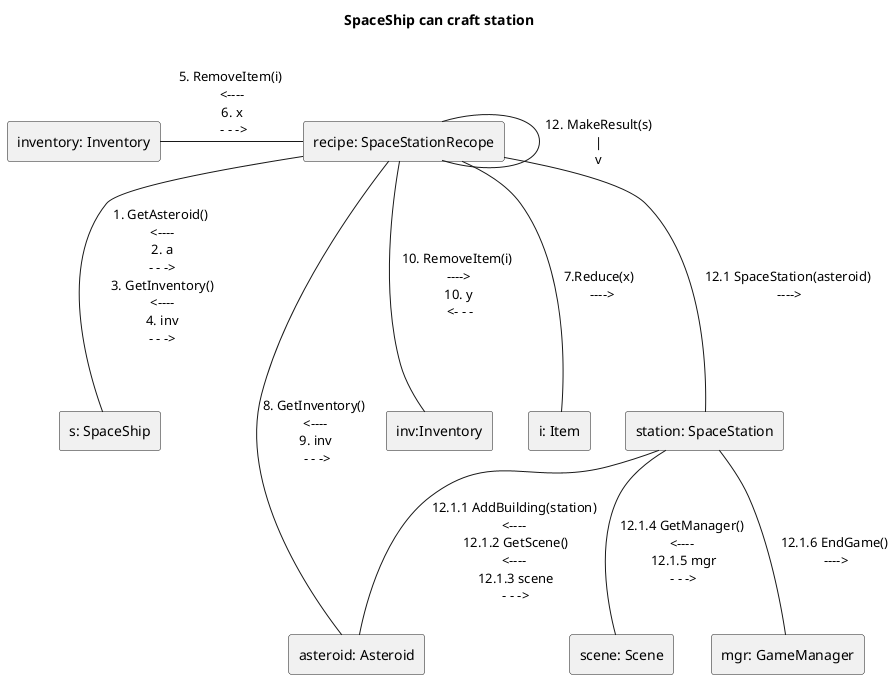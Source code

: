 @startuml
rectangle "recipe: SpaceStationRecope" as recipe 
rectangle "s: SpaceShip" as s 
rectangle "inventory: Inventory" as inventory 
rectangle "asteroid: Asteroid" as asteroid
rectangle "inv:Inventory" as inv 
rectangle "i: Item" as i
rectangle "station: SpaceStation" as station 
rectangle "scene: Scene" as scene
rectangle "mgr: GameManager" as mgr

title SpaceShip can craft station \n 

recipe -- s: 1. GetAsteroid() \n <---- \n 2. a \n - - -> \n 3. GetInventory() \n <---- \n 4. inv \n - - -> \n 


recipe -left- inventory: 5. RemoveItem(i) \n <---- \n 6. x \n - - -> 

recipe -- i: 7.Reduce(x) \n ---->

recipe -- asteroid: 8. GetInventory() \n <---- \n 9. inv \n - - -> 

recipe -- inv: 10. RemoveItem(i) \n ----> \n 10. y \n <- - - 

recipe -down- recipe: 12. MakeResult(s)\n | \nv

recipe -- station: 12.1 SpaceStation(asteroid)\n ---->

station--asteroid: 12.1.1 AddBuilding(station)\n <---- \n 12.1.2 GetScene()\n <---- \n 12.1.3 scene\n - - ->

station-- scene: 12.1.4 GetManager()\n <---- \n 12.1.5 mgr\n - - ->

station --mgr: 12.1.6 EndGame()\n ---->




@enduml